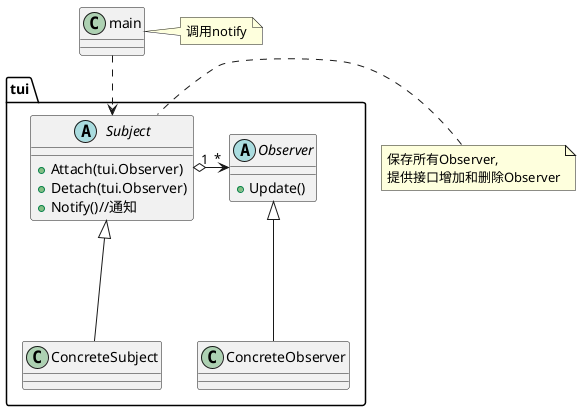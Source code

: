 @startuml
abstract class tui.Subject{
+Attach(tui.Observer)
+Detach(tui.Observer)
+Notify()//通知
}
note "保存所有Observer,\n\
提供接口增加和删除Observer" as N1
N1-right-.. tui.Subject
tui.ConcreteSubject-up--|>tui.Subject


abstract tui.Observer{
+Update()
}
tui.Subject "1" o-> "*"tui.Observer
tui.ConcreteObserver-up--|>tui.Observer
main..>tui.Subject
note "调用notify" as N2
N2 -left-..main


@enduml